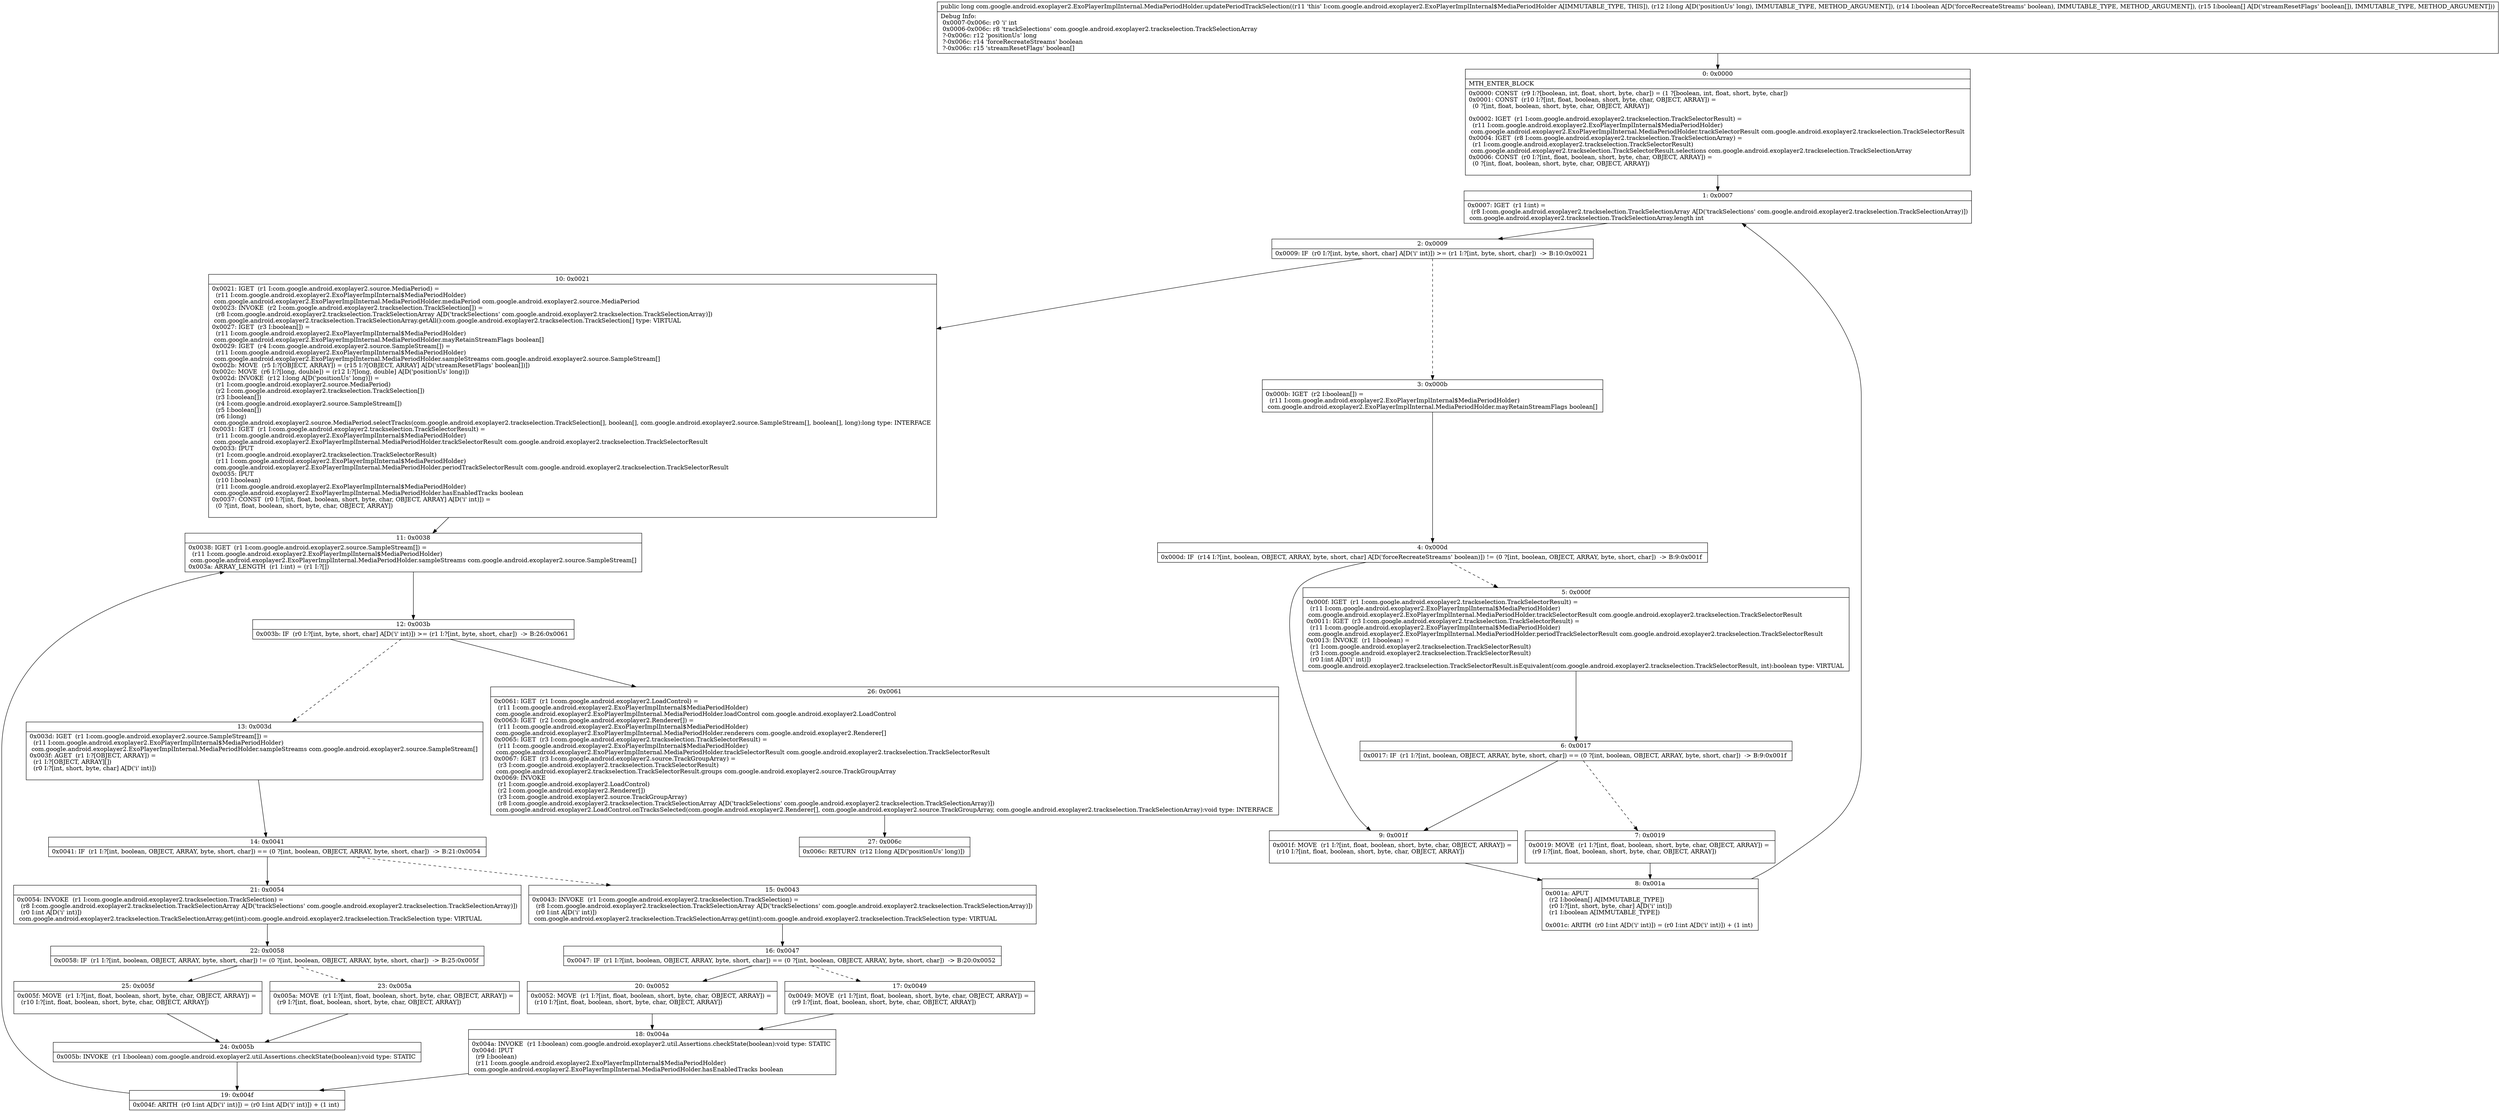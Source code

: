 digraph "CFG forcom.google.android.exoplayer2.ExoPlayerImplInternal.MediaPeriodHolder.updatePeriodTrackSelection(JZ[Z)J" {
Node_0 [shape=record,label="{0\:\ 0x0000|MTH_ENTER_BLOCK\l|0x0000: CONST  (r9 I:?[boolean, int, float, short, byte, char]) = (1 ?[boolean, int, float, short, byte, char]) \l0x0001: CONST  (r10 I:?[int, float, boolean, short, byte, char, OBJECT, ARRAY]) = \l  (0 ?[int, float, boolean, short, byte, char, OBJECT, ARRAY])\l \l0x0002: IGET  (r1 I:com.google.android.exoplayer2.trackselection.TrackSelectorResult) = \l  (r11 I:com.google.android.exoplayer2.ExoPlayerImplInternal$MediaPeriodHolder)\l com.google.android.exoplayer2.ExoPlayerImplInternal.MediaPeriodHolder.trackSelectorResult com.google.android.exoplayer2.trackselection.TrackSelectorResult \l0x0004: IGET  (r8 I:com.google.android.exoplayer2.trackselection.TrackSelectionArray) = \l  (r1 I:com.google.android.exoplayer2.trackselection.TrackSelectorResult)\l com.google.android.exoplayer2.trackselection.TrackSelectorResult.selections com.google.android.exoplayer2.trackselection.TrackSelectionArray \l0x0006: CONST  (r0 I:?[int, float, boolean, short, byte, char, OBJECT, ARRAY]) = \l  (0 ?[int, float, boolean, short, byte, char, OBJECT, ARRAY])\l \l}"];
Node_1 [shape=record,label="{1\:\ 0x0007|0x0007: IGET  (r1 I:int) = \l  (r8 I:com.google.android.exoplayer2.trackselection.TrackSelectionArray A[D('trackSelections' com.google.android.exoplayer2.trackselection.TrackSelectionArray)])\l com.google.android.exoplayer2.trackselection.TrackSelectionArray.length int \l}"];
Node_2 [shape=record,label="{2\:\ 0x0009|0x0009: IF  (r0 I:?[int, byte, short, char] A[D('i' int)]) \>= (r1 I:?[int, byte, short, char])  \-\> B:10:0x0021 \l}"];
Node_3 [shape=record,label="{3\:\ 0x000b|0x000b: IGET  (r2 I:boolean[]) = \l  (r11 I:com.google.android.exoplayer2.ExoPlayerImplInternal$MediaPeriodHolder)\l com.google.android.exoplayer2.ExoPlayerImplInternal.MediaPeriodHolder.mayRetainStreamFlags boolean[] \l}"];
Node_4 [shape=record,label="{4\:\ 0x000d|0x000d: IF  (r14 I:?[int, boolean, OBJECT, ARRAY, byte, short, char] A[D('forceRecreateStreams' boolean)]) != (0 ?[int, boolean, OBJECT, ARRAY, byte, short, char])  \-\> B:9:0x001f \l}"];
Node_5 [shape=record,label="{5\:\ 0x000f|0x000f: IGET  (r1 I:com.google.android.exoplayer2.trackselection.TrackSelectorResult) = \l  (r11 I:com.google.android.exoplayer2.ExoPlayerImplInternal$MediaPeriodHolder)\l com.google.android.exoplayer2.ExoPlayerImplInternal.MediaPeriodHolder.trackSelectorResult com.google.android.exoplayer2.trackselection.TrackSelectorResult \l0x0011: IGET  (r3 I:com.google.android.exoplayer2.trackselection.TrackSelectorResult) = \l  (r11 I:com.google.android.exoplayer2.ExoPlayerImplInternal$MediaPeriodHolder)\l com.google.android.exoplayer2.ExoPlayerImplInternal.MediaPeriodHolder.periodTrackSelectorResult com.google.android.exoplayer2.trackselection.TrackSelectorResult \l0x0013: INVOKE  (r1 I:boolean) = \l  (r1 I:com.google.android.exoplayer2.trackselection.TrackSelectorResult)\l  (r3 I:com.google.android.exoplayer2.trackselection.TrackSelectorResult)\l  (r0 I:int A[D('i' int)])\l com.google.android.exoplayer2.trackselection.TrackSelectorResult.isEquivalent(com.google.android.exoplayer2.trackselection.TrackSelectorResult, int):boolean type: VIRTUAL \l}"];
Node_6 [shape=record,label="{6\:\ 0x0017|0x0017: IF  (r1 I:?[int, boolean, OBJECT, ARRAY, byte, short, char]) == (0 ?[int, boolean, OBJECT, ARRAY, byte, short, char])  \-\> B:9:0x001f \l}"];
Node_7 [shape=record,label="{7\:\ 0x0019|0x0019: MOVE  (r1 I:?[int, float, boolean, short, byte, char, OBJECT, ARRAY]) = \l  (r9 I:?[int, float, boolean, short, byte, char, OBJECT, ARRAY])\l \l}"];
Node_8 [shape=record,label="{8\:\ 0x001a|0x001a: APUT  \l  (r2 I:boolean[] A[IMMUTABLE_TYPE])\l  (r0 I:?[int, short, byte, char] A[D('i' int)])\l  (r1 I:boolean A[IMMUTABLE_TYPE])\l \l0x001c: ARITH  (r0 I:int A[D('i' int)]) = (r0 I:int A[D('i' int)]) + (1 int) \l}"];
Node_9 [shape=record,label="{9\:\ 0x001f|0x001f: MOVE  (r1 I:?[int, float, boolean, short, byte, char, OBJECT, ARRAY]) = \l  (r10 I:?[int, float, boolean, short, byte, char, OBJECT, ARRAY])\l \l}"];
Node_10 [shape=record,label="{10\:\ 0x0021|0x0021: IGET  (r1 I:com.google.android.exoplayer2.source.MediaPeriod) = \l  (r11 I:com.google.android.exoplayer2.ExoPlayerImplInternal$MediaPeriodHolder)\l com.google.android.exoplayer2.ExoPlayerImplInternal.MediaPeriodHolder.mediaPeriod com.google.android.exoplayer2.source.MediaPeriod \l0x0023: INVOKE  (r2 I:com.google.android.exoplayer2.trackselection.TrackSelection[]) = \l  (r8 I:com.google.android.exoplayer2.trackselection.TrackSelectionArray A[D('trackSelections' com.google.android.exoplayer2.trackselection.TrackSelectionArray)])\l com.google.android.exoplayer2.trackselection.TrackSelectionArray.getAll():com.google.android.exoplayer2.trackselection.TrackSelection[] type: VIRTUAL \l0x0027: IGET  (r3 I:boolean[]) = \l  (r11 I:com.google.android.exoplayer2.ExoPlayerImplInternal$MediaPeriodHolder)\l com.google.android.exoplayer2.ExoPlayerImplInternal.MediaPeriodHolder.mayRetainStreamFlags boolean[] \l0x0029: IGET  (r4 I:com.google.android.exoplayer2.source.SampleStream[]) = \l  (r11 I:com.google.android.exoplayer2.ExoPlayerImplInternal$MediaPeriodHolder)\l com.google.android.exoplayer2.ExoPlayerImplInternal.MediaPeriodHolder.sampleStreams com.google.android.exoplayer2.source.SampleStream[] \l0x002b: MOVE  (r5 I:?[OBJECT, ARRAY]) = (r15 I:?[OBJECT, ARRAY] A[D('streamResetFlags' boolean[])]) \l0x002c: MOVE  (r6 I:?[long, double]) = (r12 I:?[long, double] A[D('positionUs' long)]) \l0x002d: INVOKE  (r12 I:long A[D('positionUs' long)]) = \l  (r1 I:com.google.android.exoplayer2.source.MediaPeriod)\l  (r2 I:com.google.android.exoplayer2.trackselection.TrackSelection[])\l  (r3 I:boolean[])\l  (r4 I:com.google.android.exoplayer2.source.SampleStream[])\l  (r5 I:boolean[])\l  (r6 I:long)\l com.google.android.exoplayer2.source.MediaPeriod.selectTracks(com.google.android.exoplayer2.trackselection.TrackSelection[], boolean[], com.google.android.exoplayer2.source.SampleStream[], boolean[], long):long type: INTERFACE \l0x0031: IGET  (r1 I:com.google.android.exoplayer2.trackselection.TrackSelectorResult) = \l  (r11 I:com.google.android.exoplayer2.ExoPlayerImplInternal$MediaPeriodHolder)\l com.google.android.exoplayer2.ExoPlayerImplInternal.MediaPeriodHolder.trackSelectorResult com.google.android.exoplayer2.trackselection.TrackSelectorResult \l0x0033: IPUT  \l  (r1 I:com.google.android.exoplayer2.trackselection.TrackSelectorResult)\l  (r11 I:com.google.android.exoplayer2.ExoPlayerImplInternal$MediaPeriodHolder)\l com.google.android.exoplayer2.ExoPlayerImplInternal.MediaPeriodHolder.periodTrackSelectorResult com.google.android.exoplayer2.trackselection.TrackSelectorResult \l0x0035: IPUT  \l  (r10 I:boolean)\l  (r11 I:com.google.android.exoplayer2.ExoPlayerImplInternal$MediaPeriodHolder)\l com.google.android.exoplayer2.ExoPlayerImplInternal.MediaPeriodHolder.hasEnabledTracks boolean \l0x0037: CONST  (r0 I:?[int, float, boolean, short, byte, char, OBJECT, ARRAY] A[D('i' int)]) = \l  (0 ?[int, float, boolean, short, byte, char, OBJECT, ARRAY])\l \l}"];
Node_11 [shape=record,label="{11\:\ 0x0038|0x0038: IGET  (r1 I:com.google.android.exoplayer2.source.SampleStream[]) = \l  (r11 I:com.google.android.exoplayer2.ExoPlayerImplInternal$MediaPeriodHolder)\l com.google.android.exoplayer2.ExoPlayerImplInternal.MediaPeriodHolder.sampleStreams com.google.android.exoplayer2.source.SampleStream[] \l0x003a: ARRAY_LENGTH  (r1 I:int) = (r1 I:?[]) \l}"];
Node_12 [shape=record,label="{12\:\ 0x003b|0x003b: IF  (r0 I:?[int, byte, short, char] A[D('i' int)]) \>= (r1 I:?[int, byte, short, char])  \-\> B:26:0x0061 \l}"];
Node_13 [shape=record,label="{13\:\ 0x003d|0x003d: IGET  (r1 I:com.google.android.exoplayer2.source.SampleStream[]) = \l  (r11 I:com.google.android.exoplayer2.ExoPlayerImplInternal$MediaPeriodHolder)\l com.google.android.exoplayer2.ExoPlayerImplInternal.MediaPeriodHolder.sampleStreams com.google.android.exoplayer2.source.SampleStream[] \l0x003f: AGET  (r1 I:?[OBJECT, ARRAY]) = \l  (r1 I:?[OBJECT, ARRAY][])\l  (r0 I:?[int, short, byte, char] A[D('i' int)])\l \l}"];
Node_14 [shape=record,label="{14\:\ 0x0041|0x0041: IF  (r1 I:?[int, boolean, OBJECT, ARRAY, byte, short, char]) == (0 ?[int, boolean, OBJECT, ARRAY, byte, short, char])  \-\> B:21:0x0054 \l}"];
Node_15 [shape=record,label="{15\:\ 0x0043|0x0043: INVOKE  (r1 I:com.google.android.exoplayer2.trackselection.TrackSelection) = \l  (r8 I:com.google.android.exoplayer2.trackselection.TrackSelectionArray A[D('trackSelections' com.google.android.exoplayer2.trackselection.TrackSelectionArray)])\l  (r0 I:int A[D('i' int)])\l com.google.android.exoplayer2.trackselection.TrackSelectionArray.get(int):com.google.android.exoplayer2.trackselection.TrackSelection type: VIRTUAL \l}"];
Node_16 [shape=record,label="{16\:\ 0x0047|0x0047: IF  (r1 I:?[int, boolean, OBJECT, ARRAY, byte, short, char]) == (0 ?[int, boolean, OBJECT, ARRAY, byte, short, char])  \-\> B:20:0x0052 \l}"];
Node_17 [shape=record,label="{17\:\ 0x0049|0x0049: MOVE  (r1 I:?[int, float, boolean, short, byte, char, OBJECT, ARRAY]) = \l  (r9 I:?[int, float, boolean, short, byte, char, OBJECT, ARRAY])\l \l}"];
Node_18 [shape=record,label="{18\:\ 0x004a|0x004a: INVOKE  (r1 I:boolean) com.google.android.exoplayer2.util.Assertions.checkState(boolean):void type: STATIC \l0x004d: IPUT  \l  (r9 I:boolean)\l  (r11 I:com.google.android.exoplayer2.ExoPlayerImplInternal$MediaPeriodHolder)\l com.google.android.exoplayer2.ExoPlayerImplInternal.MediaPeriodHolder.hasEnabledTracks boolean \l}"];
Node_19 [shape=record,label="{19\:\ 0x004f|0x004f: ARITH  (r0 I:int A[D('i' int)]) = (r0 I:int A[D('i' int)]) + (1 int) \l}"];
Node_20 [shape=record,label="{20\:\ 0x0052|0x0052: MOVE  (r1 I:?[int, float, boolean, short, byte, char, OBJECT, ARRAY]) = \l  (r10 I:?[int, float, boolean, short, byte, char, OBJECT, ARRAY])\l \l}"];
Node_21 [shape=record,label="{21\:\ 0x0054|0x0054: INVOKE  (r1 I:com.google.android.exoplayer2.trackselection.TrackSelection) = \l  (r8 I:com.google.android.exoplayer2.trackselection.TrackSelectionArray A[D('trackSelections' com.google.android.exoplayer2.trackselection.TrackSelectionArray)])\l  (r0 I:int A[D('i' int)])\l com.google.android.exoplayer2.trackselection.TrackSelectionArray.get(int):com.google.android.exoplayer2.trackselection.TrackSelection type: VIRTUAL \l}"];
Node_22 [shape=record,label="{22\:\ 0x0058|0x0058: IF  (r1 I:?[int, boolean, OBJECT, ARRAY, byte, short, char]) != (0 ?[int, boolean, OBJECT, ARRAY, byte, short, char])  \-\> B:25:0x005f \l}"];
Node_23 [shape=record,label="{23\:\ 0x005a|0x005a: MOVE  (r1 I:?[int, float, boolean, short, byte, char, OBJECT, ARRAY]) = \l  (r9 I:?[int, float, boolean, short, byte, char, OBJECT, ARRAY])\l \l}"];
Node_24 [shape=record,label="{24\:\ 0x005b|0x005b: INVOKE  (r1 I:boolean) com.google.android.exoplayer2.util.Assertions.checkState(boolean):void type: STATIC \l}"];
Node_25 [shape=record,label="{25\:\ 0x005f|0x005f: MOVE  (r1 I:?[int, float, boolean, short, byte, char, OBJECT, ARRAY]) = \l  (r10 I:?[int, float, boolean, short, byte, char, OBJECT, ARRAY])\l \l}"];
Node_26 [shape=record,label="{26\:\ 0x0061|0x0061: IGET  (r1 I:com.google.android.exoplayer2.LoadControl) = \l  (r11 I:com.google.android.exoplayer2.ExoPlayerImplInternal$MediaPeriodHolder)\l com.google.android.exoplayer2.ExoPlayerImplInternal.MediaPeriodHolder.loadControl com.google.android.exoplayer2.LoadControl \l0x0063: IGET  (r2 I:com.google.android.exoplayer2.Renderer[]) = \l  (r11 I:com.google.android.exoplayer2.ExoPlayerImplInternal$MediaPeriodHolder)\l com.google.android.exoplayer2.ExoPlayerImplInternal.MediaPeriodHolder.renderers com.google.android.exoplayer2.Renderer[] \l0x0065: IGET  (r3 I:com.google.android.exoplayer2.trackselection.TrackSelectorResult) = \l  (r11 I:com.google.android.exoplayer2.ExoPlayerImplInternal$MediaPeriodHolder)\l com.google.android.exoplayer2.ExoPlayerImplInternal.MediaPeriodHolder.trackSelectorResult com.google.android.exoplayer2.trackselection.TrackSelectorResult \l0x0067: IGET  (r3 I:com.google.android.exoplayer2.source.TrackGroupArray) = \l  (r3 I:com.google.android.exoplayer2.trackselection.TrackSelectorResult)\l com.google.android.exoplayer2.trackselection.TrackSelectorResult.groups com.google.android.exoplayer2.source.TrackGroupArray \l0x0069: INVOKE  \l  (r1 I:com.google.android.exoplayer2.LoadControl)\l  (r2 I:com.google.android.exoplayer2.Renderer[])\l  (r3 I:com.google.android.exoplayer2.source.TrackGroupArray)\l  (r8 I:com.google.android.exoplayer2.trackselection.TrackSelectionArray A[D('trackSelections' com.google.android.exoplayer2.trackselection.TrackSelectionArray)])\l com.google.android.exoplayer2.LoadControl.onTracksSelected(com.google.android.exoplayer2.Renderer[], com.google.android.exoplayer2.source.TrackGroupArray, com.google.android.exoplayer2.trackselection.TrackSelectionArray):void type: INTERFACE \l}"];
Node_27 [shape=record,label="{27\:\ 0x006c|0x006c: RETURN  (r12 I:long A[D('positionUs' long)]) \l}"];
MethodNode[shape=record,label="{public long com.google.android.exoplayer2.ExoPlayerImplInternal.MediaPeriodHolder.updatePeriodTrackSelection((r11 'this' I:com.google.android.exoplayer2.ExoPlayerImplInternal$MediaPeriodHolder A[IMMUTABLE_TYPE, THIS]), (r12 I:long A[D('positionUs' long), IMMUTABLE_TYPE, METHOD_ARGUMENT]), (r14 I:boolean A[D('forceRecreateStreams' boolean), IMMUTABLE_TYPE, METHOD_ARGUMENT]), (r15 I:boolean[] A[D('streamResetFlags' boolean[]), IMMUTABLE_TYPE, METHOD_ARGUMENT]))  | Debug Info:\l  0x0007\-0x006c: r0 'i' int\l  0x0006\-0x006c: r8 'trackSelections' com.google.android.exoplayer2.trackselection.TrackSelectionArray\l  ?\-0x006c: r12 'positionUs' long\l  ?\-0x006c: r14 'forceRecreateStreams' boolean\l  ?\-0x006c: r15 'streamResetFlags' boolean[]\l}"];
MethodNode -> Node_0;
Node_0 -> Node_1;
Node_1 -> Node_2;
Node_2 -> Node_3[style=dashed];
Node_2 -> Node_10;
Node_3 -> Node_4;
Node_4 -> Node_5[style=dashed];
Node_4 -> Node_9;
Node_5 -> Node_6;
Node_6 -> Node_7[style=dashed];
Node_6 -> Node_9;
Node_7 -> Node_8;
Node_8 -> Node_1;
Node_9 -> Node_8;
Node_10 -> Node_11;
Node_11 -> Node_12;
Node_12 -> Node_13[style=dashed];
Node_12 -> Node_26;
Node_13 -> Node_14;
Node_14 -> Node_15[style=dashed];
Node_14 -> Node_21;
Node_15 -> Node_16;
Node_16 -> Node_17[style=dashed];
Node_16 -> Node_20;
Node_17 -> Node_18;
Node_18 -> Node_19;
Node_19 -> Node_11;
Node_20 -> Node_18;
Node_21 -> Node_22;
Node_22 -> Node_23[style=dashed];
Node_22 -> Node_25;
Node_23 -> Node_24;
Node_24 -> Node_19;
Node_25 -> Node_24;
Node_26 -> Node_27;
}

